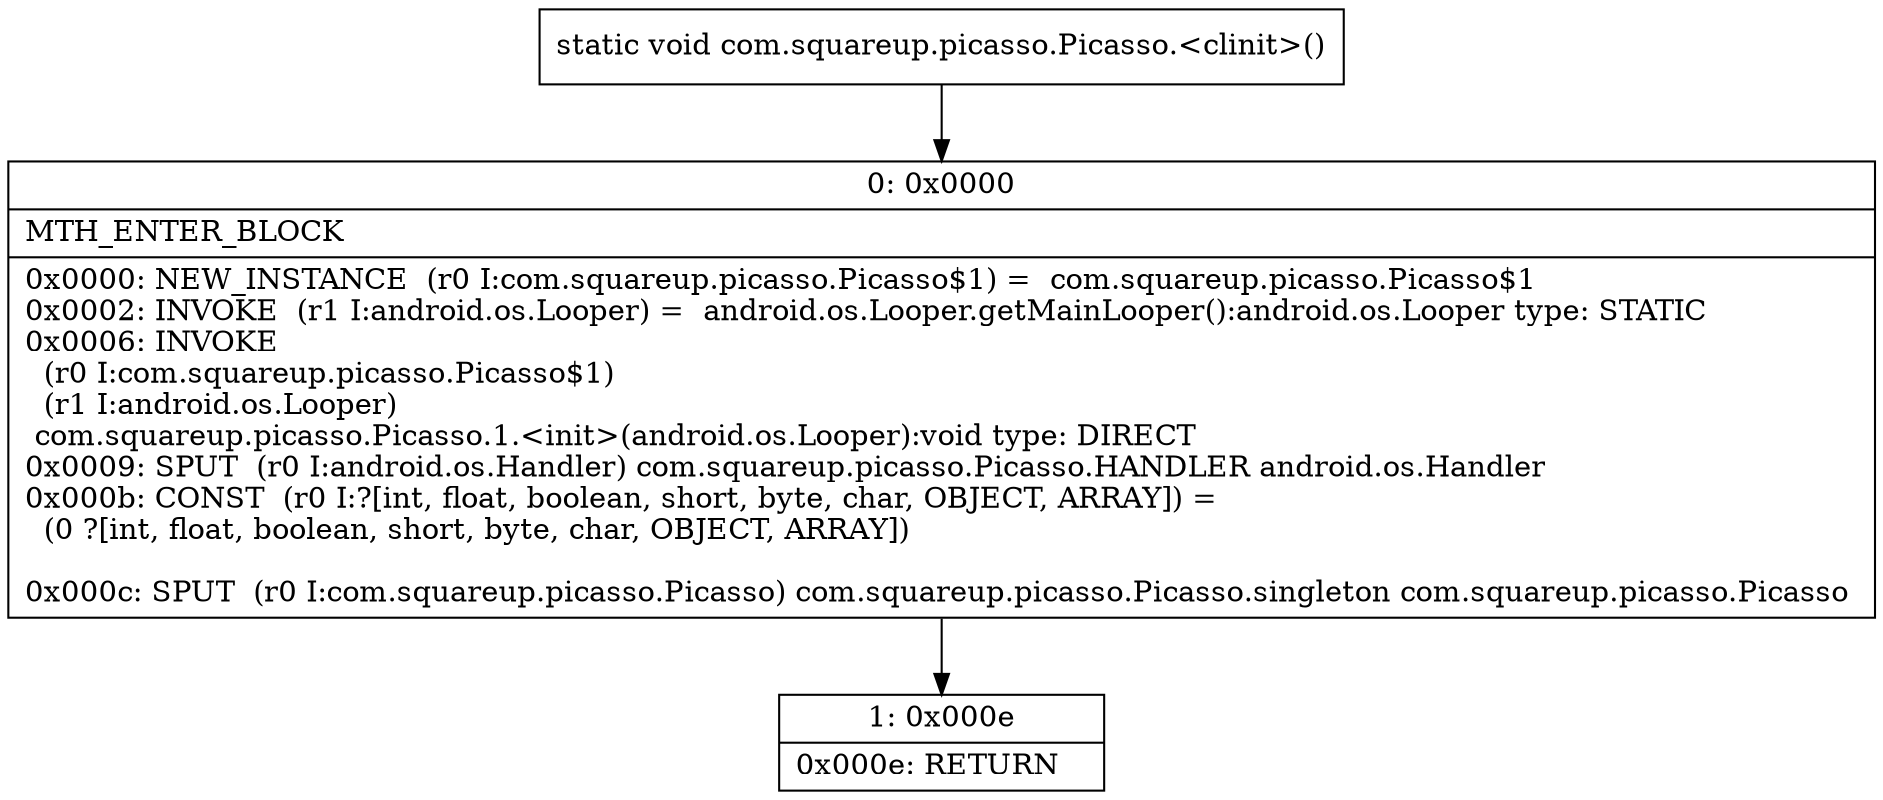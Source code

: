 digraph "CFG forcom.squareup.picasso.Picasso.\<clinit\>()V" {
Node_0 [shape=record,label="{0\:\ 0x0000|MTH_ENTER_BLOCK\l|0x0000: NEW_INSTANCE  (r0 I:com.squareup.picasso.Picasso$1) =  com.squareup.picasso.Picasso$1 \l0x0002: INVOKE  (r1 I:android.os.Looper) =  android.os.Looper.getMainLooper():android.os.Looper type: STATIC \l0x0006: INVOKE  \l  (r0 I:com.squareup.picasso.Picasso$1)\l  (r1 I:android.os.Looper)\l com.squareup.picasso.Picasso.1.\<init\>(android.os.Looper):void type: DIRECT \l0x0009: SPUT  (r0 I:android.os.Handler) com.squareup.picasso.Picasso.HANDLER android.os.Handler \l0x000b: CONST  (r0 I:?[int, float, boolean, short, byte, char, OBJECT, ARRAY]) = \l  (0 ?[int, float, boolean, short, byte, char, OBJECT, ARRAY])\l \l0x000c: SPUT  (r0 I:com.squareup.picasso.Picasso) com.squareup.picasso.Picasso.singleton com.squareup.picasso.Picasso \l}"];
Node_1 [shape=record,label="{1\:\ 0x000e|0x000e: RETURN   \l}"];
MethodNode[shape=record,label="{static void com.squareup.picasso.Picasso.\<clinit\>() }"];
MethodNode -> Node_0;
Node_0 -> Node_1;
}

